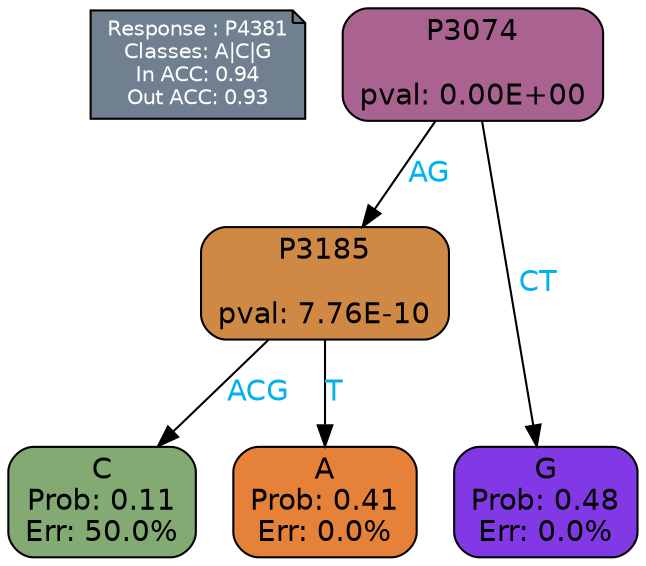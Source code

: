 digraph Tree {
node [shape=box, style="filled, rounded", color="black", fontname=helvetica] ;
graph [ranksep=equally, splines=polylines, bgcolor=transparent, dpi=600] ;
edge [fontname=helvetica] ;
LEGEND [label="Response : P4381
Classes: A|C|G
In ACC: 0.94
Out ACC: 0.93
",shape=note,align=left,style=filled,fillcolor="slategray",fontcolor="white",fontsize=10];1 [label="P3074

pval: 0.00E+00", fillcolor="#aa6391"] ;
2 [label="P3185

pval: 7.76E-10", fillcolor="#cf8945"] ;
3 [label="C
Prob: 0.11
Err: 50.0%", fillcolor="#82aa72"] ;
4 [label="A
Prob: 0.41
Err: 0.0%", fillcolor="#e58139"] ;
5 [label="G
Prob: 0.48
Err: 0.0%", fillcolor="#8139e5"] ;
1 -> 2 [label="AG",fontcolor=deepskyblue2] ;
1 -> 5 [label="CT",fontcolor=deepskyblue2] ;
2 -> 3 [label="ACG",fontcolor=deepskyblue2] ;
2 -> 4 [label="T",fontcolor=deepskyblue2] ;
{rank = same; 3;4;5;}{rank = same; LEGEND;1;}}